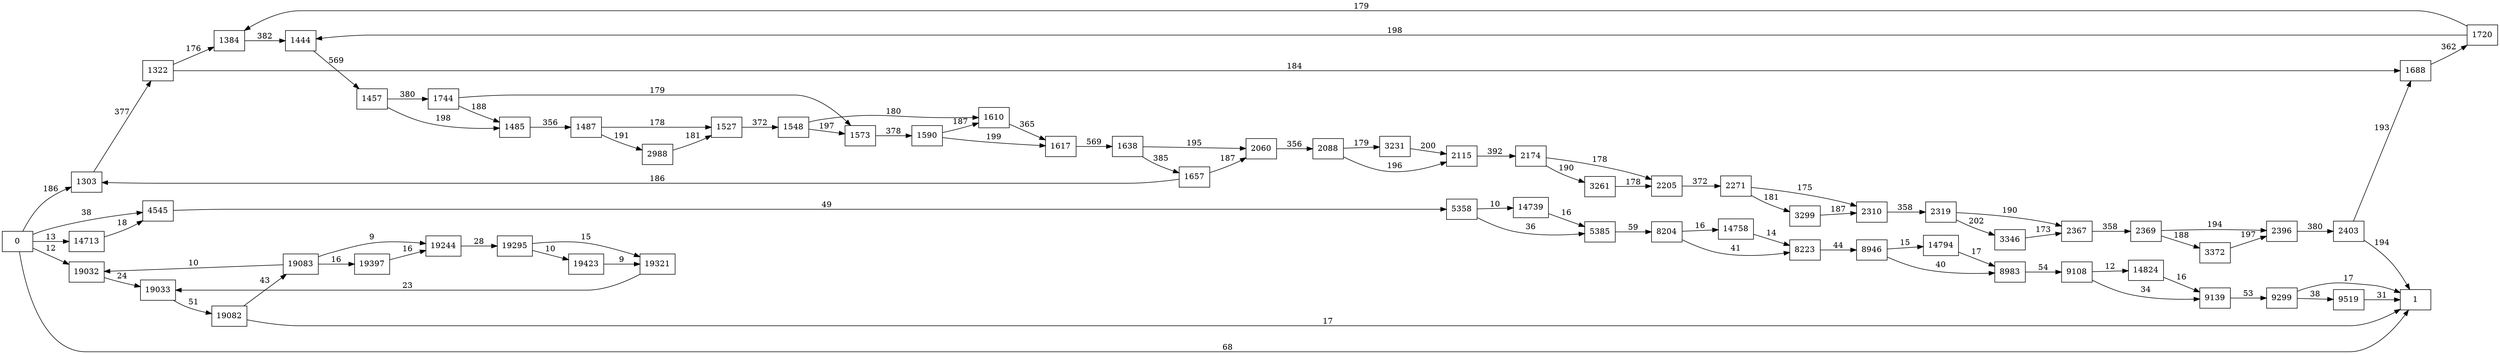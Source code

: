 digraph {
	graph [rankdir=LR]
	node [shape=rectangle]
	1303 -> 1322 [label=377]
	1322 -> 1384 [label=176]
	1322 -> 1688 [label=184]
	1384 -> 1444 [label=382]
	1444 -> 1457 [label=569]
	1457 -> 1744 [label=380]
	1457 -> 1485 [label=198]
	1485 -> 1487 [label=356]
	1487 -> 1527 [label=178]
	1487 -> 2988 [label=191]
	1527 -> 1548 [label=372]
	1548 -> 1573 [label=197]
	1548 -> 1610 [label=180]
	1573 -> 1590 [label=378]
	1590 -> 1610 [label=187]
	1590 -> 1617 [label=199]
	1610 -> 1617 [label=365]
	1617 -> 1638 [label=569]
	1638 -> 1657 [label=385]
	1638 -> 2060 [label=195]
	1657 -> 1303 [label=186]
	1657 -> 2060 [label=187]
	1688 -> 1720 [label=362]
	1720 -> 1384 [label=179]
	1720 -> 1444 [label=198]
	1744 -> 1573 [label=179]
	1744 -> 1485 [label=188]
	2060 -> 2088 [label=356]
	2088 -> 2115 [label=196]
	2088 -> 3231 [label=179]
	2115 -> 2174 [label=392]
	2174 -> 2205 [label=178]
	2174 -> 3261 [label=190]
	2205 -> 2271 [label=372]
	2271 -> 2310 [label=175]
	2271 -> 3299 [label=181]
	2310 -> 2319 [label=358]
	2319 -> 2367 [label=190]
	2319 -> 3346 [label=202]
	2367 -> 2369 [label=358]
	2369 -> 2396 [label=194]
	2369 -> 3372 [label=188]
	2396 -> 2403 [label=380]
	2403 -> 1688 [label=193]
	2403 -> 1 [label=194]
	2988 -> 1527 [label=181]
	3231 -> 2115 [label=200]
	3261 -> 2205 [label=178]
	3299 -> 2310 [label=187]
	3346 -> 2367 [label=173]
	3372 -> 2396 [label=197]
	4545 -> 5358 [label=49]
	5358 -> 5385 [label=36]
	5358 -> 14739 [label=10]
	5385 -> 8204 [label=59]
	8204 -> 8223 [label=41]
	8204 -> 14758 [label=16]
	8223 -> 8946 [label=44]
	8946 -> 8983 [label=40]
	8946 -> 14794 [label=15]
	8983 -> 9108 [label=54]
	9108 -> 9139 [label=34]
	9108 -> 14824 [label=12]
	9139 -> 9299 [label=53]
	9299 -> 1 [label=17]
	9299 -> 9519 [label=38]
	9519 -> 1 [label=31]
	14713 -> 4545 [label=18]
	14739 -> 5385 [label=16]
	14758 -> 8223 [label=14]
	14794 -> 8983 [label=17]
	14824 -> 9139 [label=16]
	19032 -> 19033 [label=24]
	19033 -> 19082 [label=51]
	19082 -> 19083 [label=43]
	19082 -> 1 [label=17]
	19083 -> 19244 [label=9]
	19083 -> 19397 [label=16]
	19083 -> 19032 [label=10]
	19244 -> 19295 [label=28]
	19295 -> 19321 [label=15]
	19295 -> 19423 [label=10]
	19321 -> 19033 [label=23]
	19397 -> 19244 [label=16]
	19423 -> 19321 [label=9]
	0 -> 4545 [label=38]
	0 -> 1303 [label=186]
	0 -> 1 [label=68]
	0 -> 14713 [label=13]
	0 -> 19032 [label=12]
}
